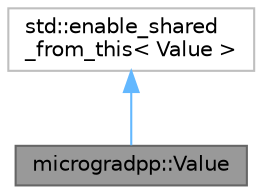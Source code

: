 digraph "microgradpp::Value"
{
 // LATEX_PDF_SIZE
  bgcolor="transparent";
  edge [fontname=Helvetica,fontsize=10,labelfontname=Helvetica,labelfontsize=10];
  node [fontname=Helvetica,fontsize=10,shape=box,height=0.2,width=0.4];
  Node1 [id="Node000001",label="microgradpp::Value",height=0.2,width=0.4,color="gray40", fillcolor="grey60", style="filled", fontcolor="black",tooltip="A class representing a value in the computational graph with automatic differentiation support."];
  Node2 -> Node1 [id="edge2_Node000001_Node000002",dir="back",color="steelblue1",style="solid",tooltip=" "];
  Node2 [id="Node000002",label="std::enable_shared\l_from_this\< Value \>",height=0.2,width=0.4,color="grey75", fillcolor="white", style="filled",tooltip=" "];
}
